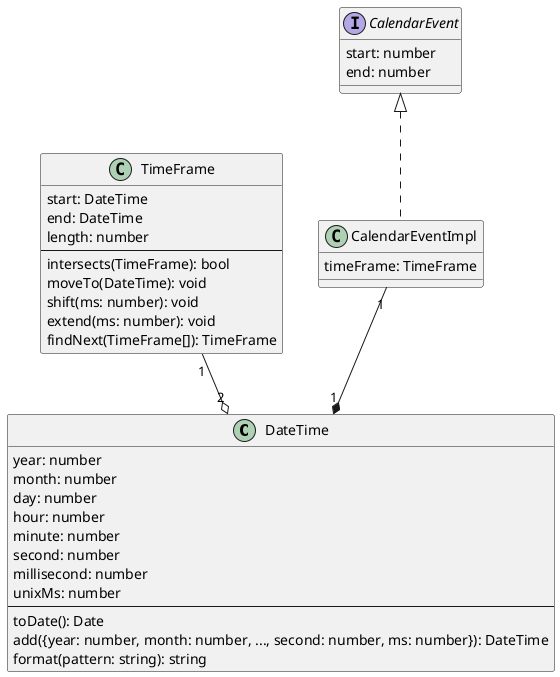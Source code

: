 @startuml beautiful


class DateTime {
    year: number
    month: number
    day: number
    hour: number
    minute: number
    second: number
    millisecond: number
    unixMs: number
    ---
    toDate(): Date
    add({year: number, month: number, ..., second: number, ms: number}): DateTime
    format(pattern: string): string
}

interface CalendarEvent {
    start: number
    end: number
}

class TimeFrame {
    start: DateTime
    end: DateTime
    length: number
    ---
    intersects(TimeFrame): bool
    moveTo(DateTime): void
    shift(ms: number): void
    extend(ms: number): void
    findNext(TimeFrame[]): TimeFrame
}


class CalendarEventImpl implements CalendarEvent {
    timeFrame: TimeFrame
}


TimeFrame "1" --o "2" DateTime

CalendarEventImpl "1" --* "1" DateTime

@enduml
